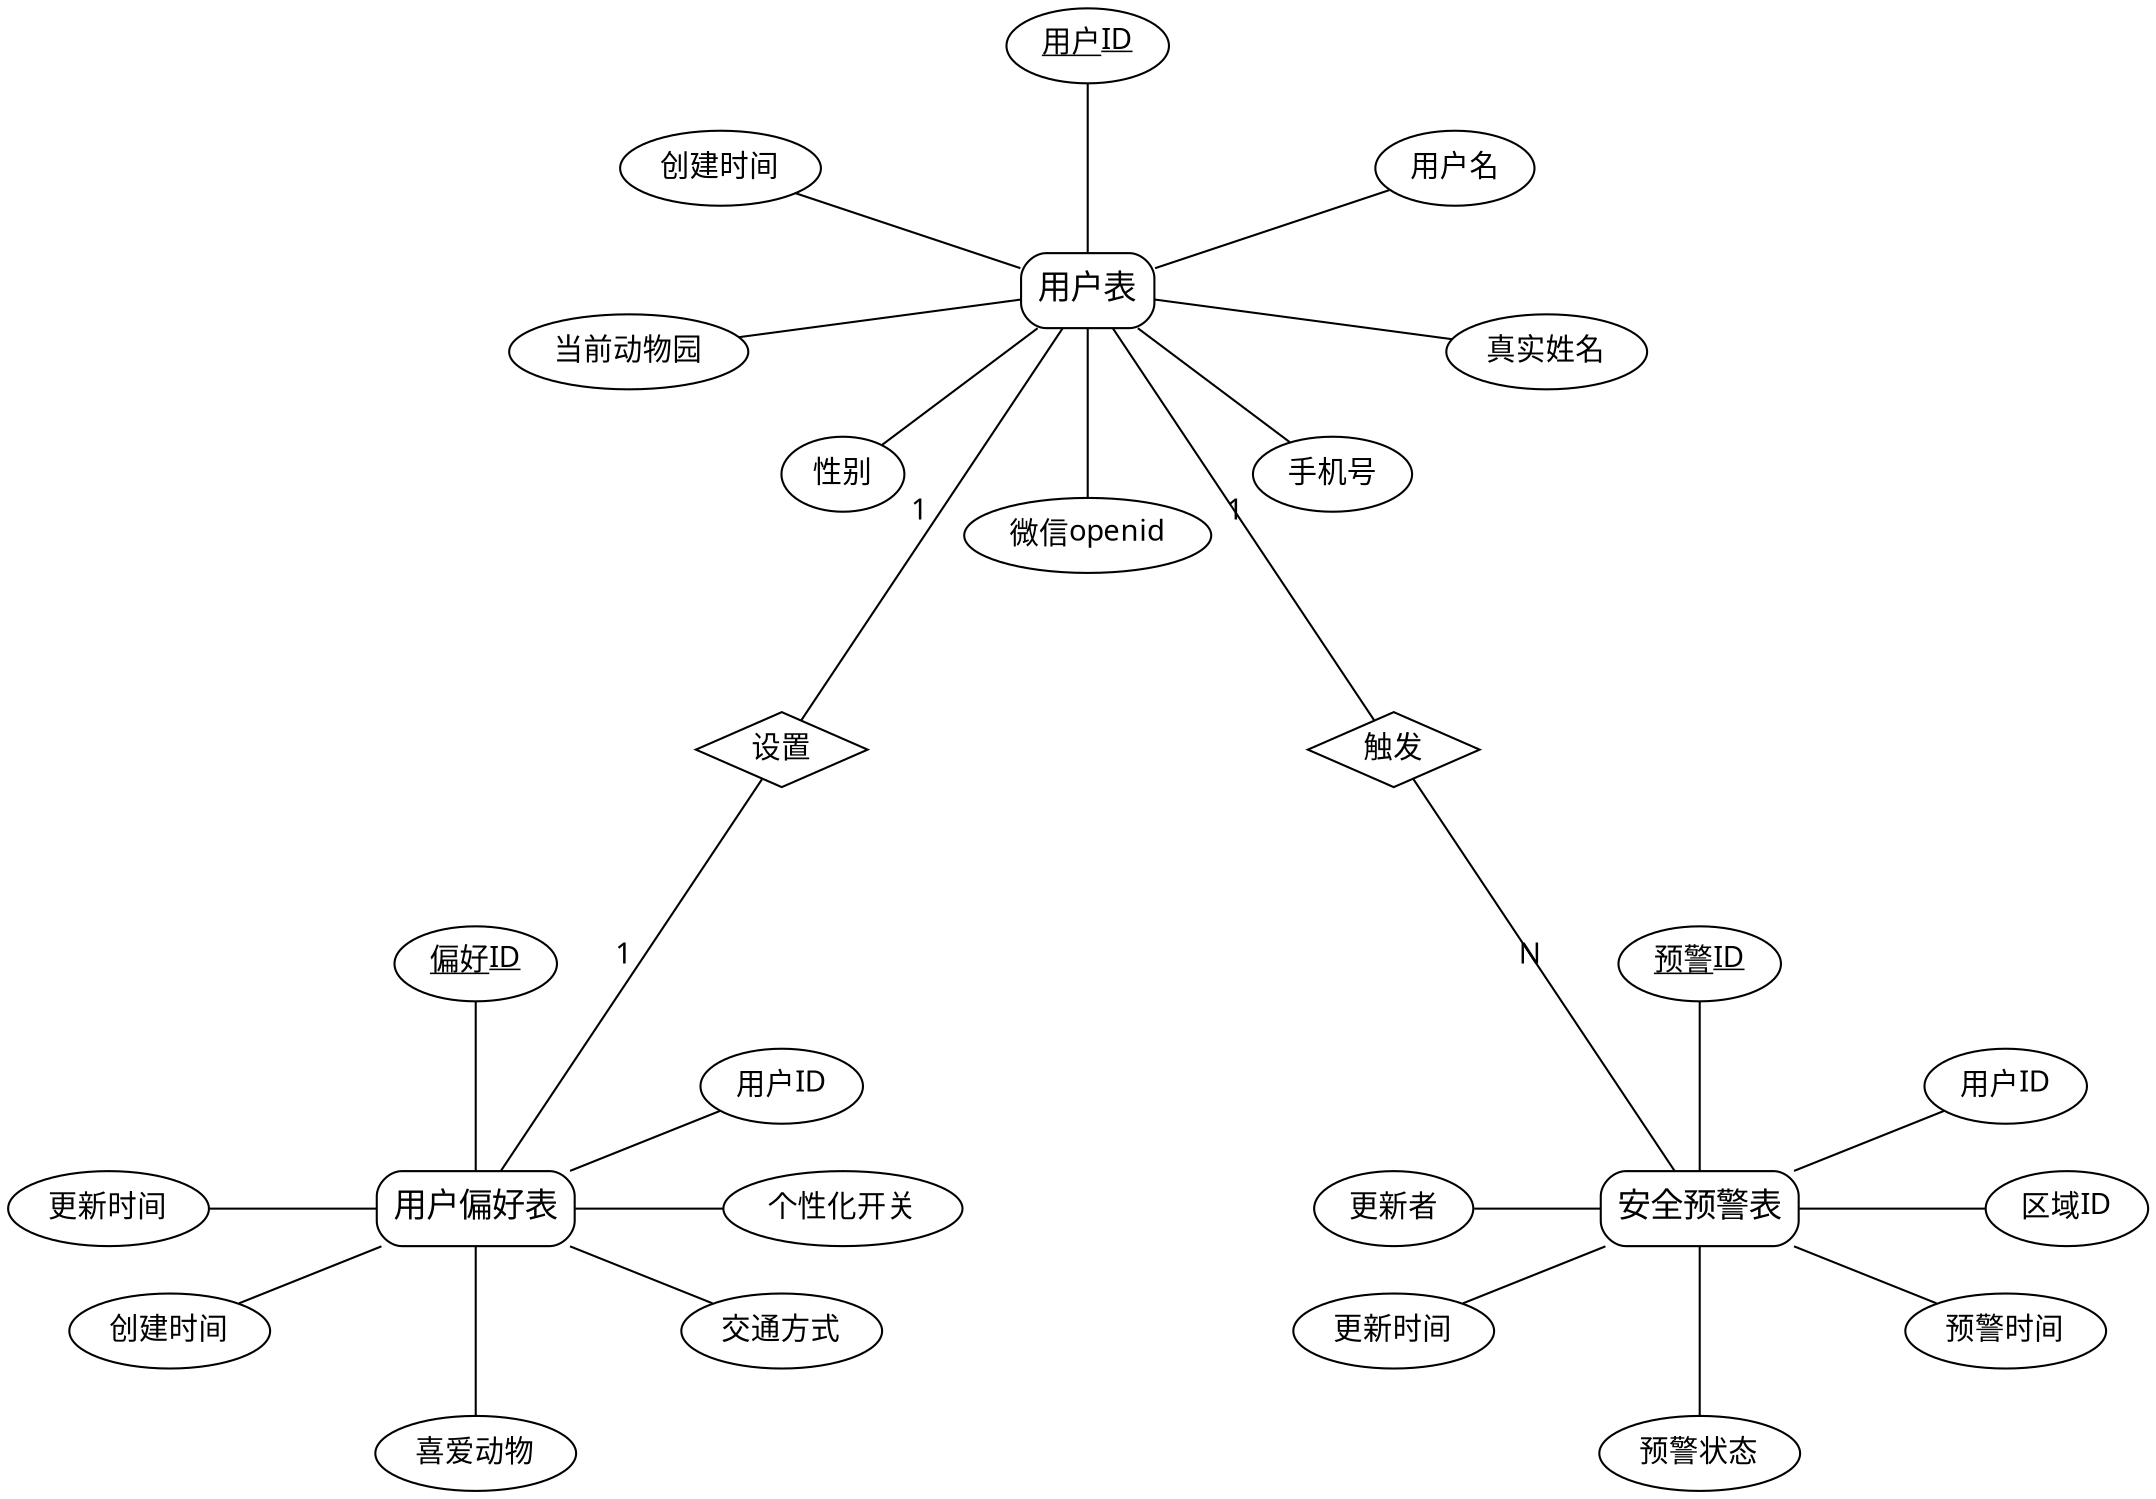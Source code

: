 digraph ER {
    // 图的全局设置
    splines=spline;
    node [fontname="Microsoft YaHei", fontsize=14];
    edge [fontname="Microsoft YaHei", fontsize=14];
    
    // 设置布局
    layout=neato;
    overlap=false;
    sep="+10,10";
    
    // 用户表及其属性
    node [shape=box, style="rounded,filled", fillcolor=white, fontsize=16];
    users [label="用户表", pos="0,2!"];
    node [shape=ellipse, style="filled", fillcolor=white, fontsize=14];
    user_id [label=<<u>用户ID</u>>, pos="0,2.8!"];
    user_name [label="用户名", pos="1.2,2.4!"];
    user_real_name [label="真实姓名", pos="1.5,1.8!"];
    user_phone [label="手机号", pos="0.8,1.4!"];
    user_openid [label="微信openid", pos="0,1.2!"];
    user_gender [label="性别", pos="-0.8,1.4!"];
    user_current_zoo [label="当前动物园", pos="-1.5,1.8!"];
    user_created [label="创建时间", pos="-1.2,2.4!"];

    // 用户偏好表及其属性
    node [shape=box, style="rounded,filled", fillcolor=white, fontsize=16];
    preferences [label="用户偏好表", pos="-2,-1!"];
    node [shape=ellipse, style="filled", fillcolor=white, fontsize=14];
    pref_id [label=<<u>偏好ID</u>>, pos="-2,-0.2!"];
    pref_user_id [label="用户ID", pos="-1,-0.6!"];
    pref_personalized [label="个性化开关", pos="-0.8,-1!"];
    pref_transport [label="交通方式", pos="-1,-1.4!"];
    pref_animals [label="喜爱动物", pos="-2,-1.8!"];
    pref_created [label="创建时间", pos="-3,-1.4!"];
    pref_updated [label="更新时间", pos="-3.2,-1!"];

    // 安全预警表及其属性
    node [shape=box, style="rounded,filled", fillcolor=white, fontsize=16];
    alerts [label="安全预警表", pos="2,-1!"];
    node [shape=ellipse, style="filled", fillcolor=white, fontsize=14];
    alert_id [label=<<u>预警ID</u>>, pos="2,-0.2!"];
    alert_user_id [label="用户ID", pos="3,-0.6!"];
    alert_zone_id [label="区域ID", pos="3.2,-1!"];
    alert_time [label="预警时间", pos="3,-1.4!"];
    alert_status [label="预警状态", pos="2,-1.8!"];
    alert_updated [label="更新时间", pos="1,-1.4!"];
    alert_updater [label="更新者", pos="1,-1!"];

    // 关系节点
    node [shape=diamond, style="filled", fillcolor=white, fontsize=14];
    user_pref_rel [label="设置", pos="-1,0.5!"];
    user_alert_rel [label="触发", pos="1,0.5!"];

    // 连接实体和属性
    edge [dir=none, color=black, fontsize=14];
    
    // 用户表的属性连接
    users -> {user_id user_name user_real_name user_phone user_openid 
              user_gender user_current_zoo user_created};
             
    // 用户偏好表的属性连接
    preferences -> {pref_id pref_user_id pref_personalized pref_transport 
                   pref_animals pref_created pref_updated};
               
    // 安全预警表的属性连接
    alerts -> {alert_id alert_user_id alert_zone_id alert_time 
               alert_status alert_updated alert_updater};

    // 实体间的关系（通过关系节点）
    edge [dir=none, color=black, constraint=false, fontsize=14];
    users -> user_pref_rel [label="1"];
    user_pref_rel -> preferences [label="1"];
    users -> user_alert_rel [label="1"];
    user_alert_rel -> alerts [label="N"];
} 